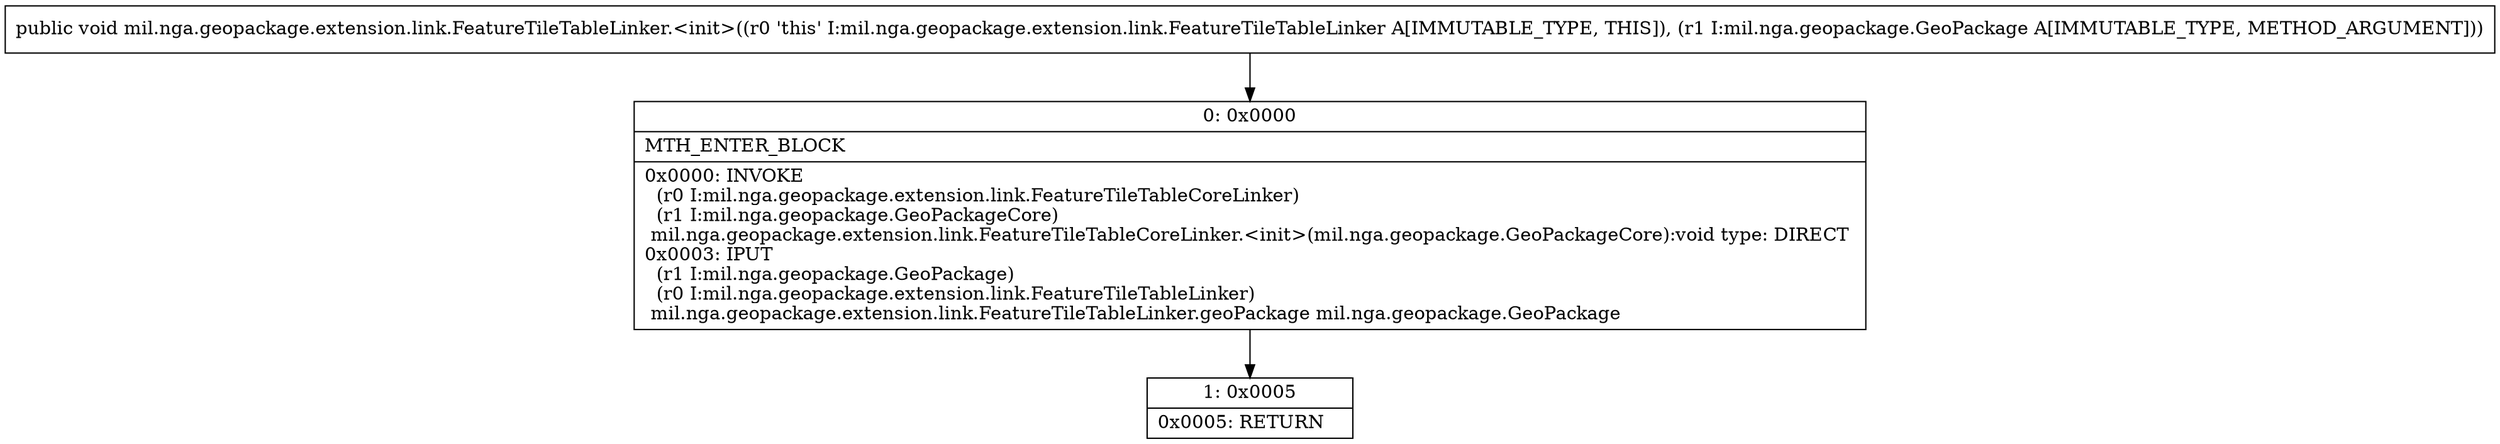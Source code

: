 digraph "CFG formil.nga.geopackage.extension.link.FeatureTileTableLinker.\<init\>(Lmil\/nga\/geopackage\/GeoPackage;)V" {
Node_0 [shape=record,label="{0\:\ 0x0000|MTH_ENTER_BLOCK\l|0x0000: INVOKE  \l  (r0 I:mil.nga.geopackage.extension.link.FeatureTileTableCoreLinker)\l  (r1 I:mil.nga.geopackage.GeoPackageCore)\l mil.nga.geopackage.extension.link.FeatureTileTableCoreLinker.\<init\>(mil.nga.geopackage.GeoPackageCore):void type: DIRECT \l0x0003: IPUT  \l  (r1 I:mil.nga.geopackage.GeoPackage)\l  (r0 I:mil.nga.geopackage.extension.link.FeatureTileTableLinker)\l mil.nga.geopackage.extension.link.FeatureTileTableLinker.geoPackage mil.nga.geopackage.GeoPackage \l}"];
Node_1 [shape=record,label="{1\:\ 0x0005|0x0005: RETURN   \l}"];
MethodNode[shape=record,label="{public void mil.nga.geopackage.extension.link.FeatureTileTableLinker.\<init\>((r0 'this' I:mil.nga.geopackage.extension.link.FeatureTileTableLinker A[IMMUTABLE_TYPE, THIS]), (r1 I:mil.nga.geopackage.GeoPackage A[IMMUTABLE_TYPE, METHOD_ARGUMENT])) }"];
MethodNode -> Node_0;
Node_0 -> Node_1;
}


